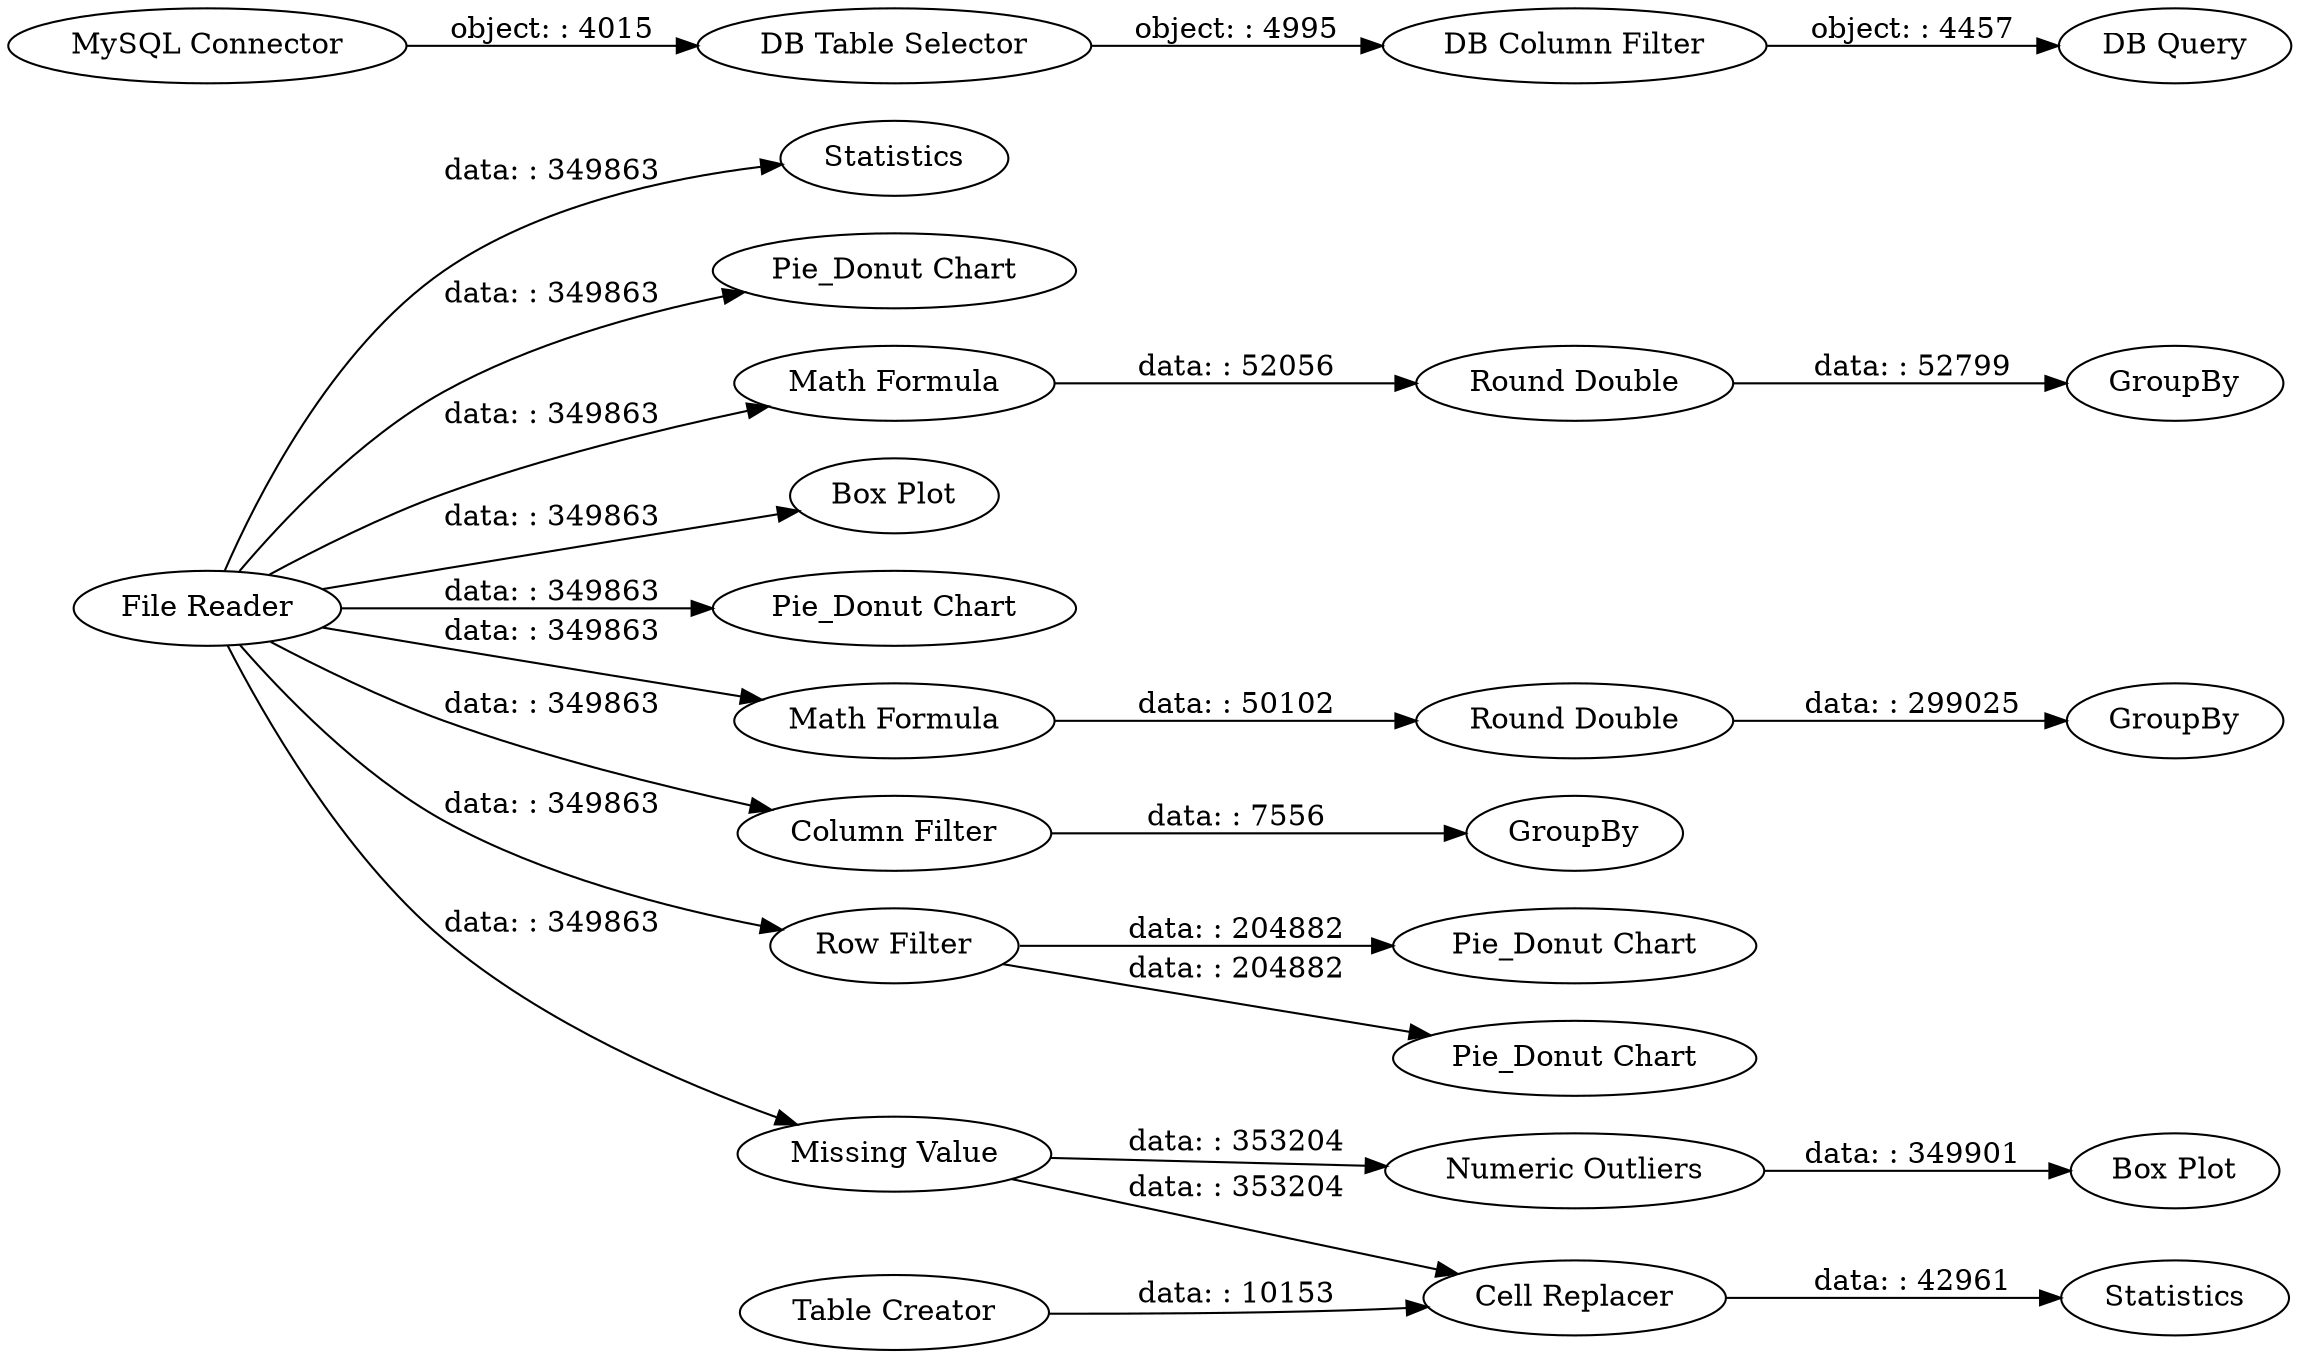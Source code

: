 digraph {
	"27956471161458421_39" [label=Statistics]
	"27956471161458421_28" [label="Pie_Donut Chart"]
	"27956471161458421_43" [label=GroupBy]
	"27956471161458421_5" [label="Math Formula"]
	"27956471161458421_44" [label="Table Creator"]
	"27956471161458421_22" [label=GroupBy]
	"27956471161458421_29" [label="Pie_Donut Chart"]
	"27956471161458421_25" [label="Pie_Donut Chart"]
	"27956471161458421_33" [label="DB Table Selector"]
	"27956471161458421_48" [label="Box Plot"]
	"27956471161458421_18" [label="Round Double"]
	"27956471161458421_41" [label="Box Plot"]
	"27956471161458421_45" [label="Cell Replacer"]
	"27956471161458421_2" [label="Pie_Donut Chart"]
	"27956471161458421_36" [label="DB Query"]
	"27956471161458421_21" [label=GroupBy]
	"27956471161458421_10" [label="Math Formula"]
	"27956471161458421_47" [label="Numeric Outliers"]
	"27956471161458421_42" [label="Column Filter"]
	"27956471161458421_1" [label="File Reader"]
	"27956471161458421_35" [label="DB Column Filter"]
	"27956471161458421_27" [label="Row Filter"]
	"27956471161458421_46" [label=Statistics]
	"27956471161458421_23" [label="Round Double"]
	"27956471161458421_40" [label="Missing Value"]
	"27956471161458421_31" [label="MySQL Connector"]
	"27956471161458421_1" -> "27956471161458421_10" [label="data: : 349863"]
	"27956471161458421_40" -> "27956471161458421_45" [label="data: : 353204"]
	"27956471161458421_33" -> "27956471161458421_35" [label="object: : 4995"]
	"27956471161458421_1" -> "27956471161458421_28" [label="data: : 349863"]
	"27956471161458421_35" -> "27956471161458421_36" [label="object: : 4457"]
	"27956471161458421_31" -> "27956471161458421_33" [label="object: : 4015"]
	"27956471161458421_1" -> "27956471161458421_40" [label="data: : 349863"]
	"27956471161458421_1" -> "27956471161458421_42" [label="data: : 349863"]
	"27956471161458421_42" -> "27956471161458421_43" [label="data: : 7556"]
	"27956471161458421_1" -> "27956471161458421_27" [label="data: : 349863"]
	"27956471161458421_10" -> "27956471161458421_23" [label="data: : 50102"]
	"27956471161458421_1" -> "27956471161458421_41" [label="data: : 349863"]
	"27956471161458421_40" -> "27956471161458421_47" [label="data: : 353204"]
	"27956471161458421_27" -> "27956471161458421_29" [label="data: : 204882"]
	"27956471161458421_47" -> "27956471161458421_48" [label="data: : 349901"]
	"27956471161458421_23" -> "27956471161458421_22" [label="data: : 299025"]
	"27956471161458421_5" -> "27956471161458421_18" [label="data: : 52056"]
	"27956471161458421_44" -> "27956471161458421_45" [label="data: : 10153"]
	"27956471161458421_18" -> "27956471161458421_21" [label="data: : 52799"]
	"27956471161458421_27" -> "27956471161458421_25" [label="data: : 204882"]
	"27956471161458421_1" -> "27956471161458421_39" [label="data: : 349863"]
	"27956471161458421_1" -> "27956471161458421_2" [label="data: : 349863"]
	"27956471161458421_1" -> "27956471161458421_5" [label="data: : 349863"]
	"27956471161458421_45" -> "27956471161458421_46" [label="data: : 42961"]
	rankdir=LR
}
